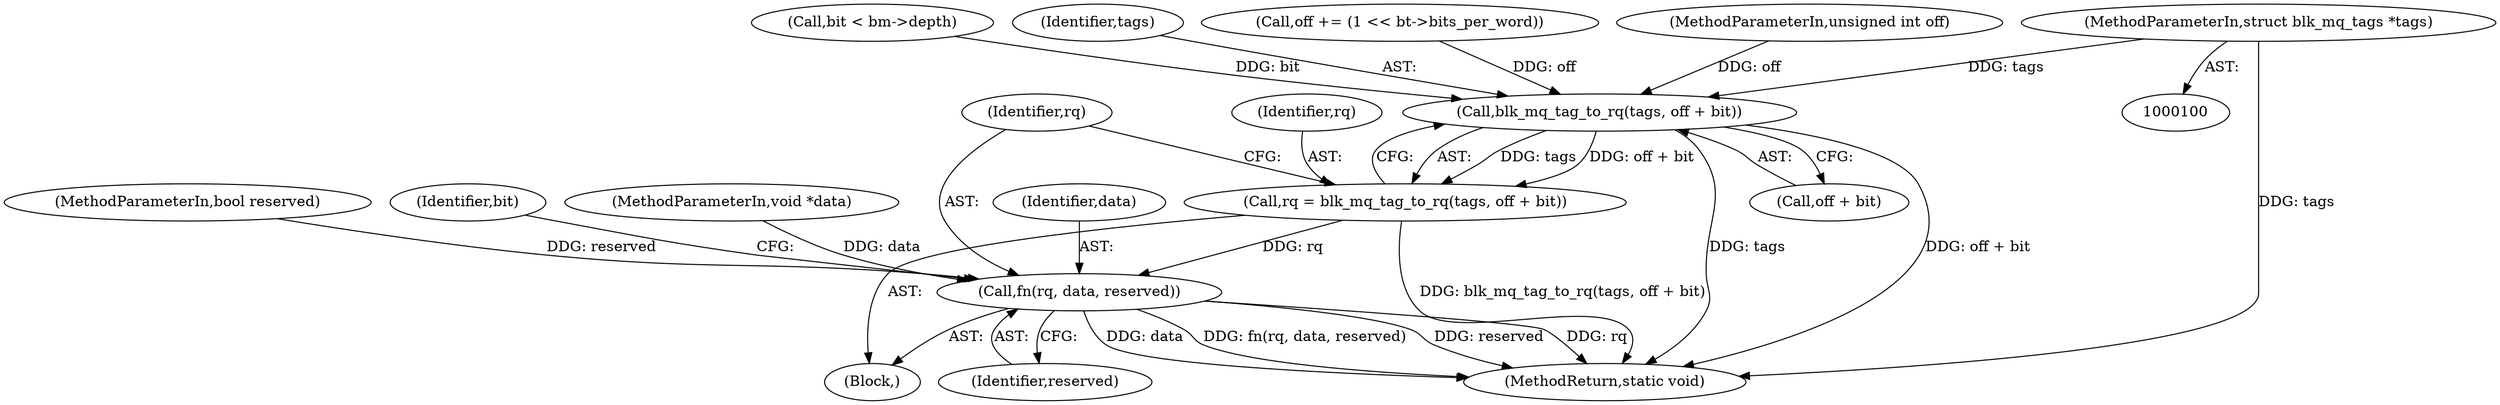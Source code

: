 digraph "0_linux_0048b4837affd153897ed1222283492070027aa9_2@pointer" {
"1000101" [label="(MethodParameterIn,struct blk_mq_tags *tags)"];
"1000170" [label="(Call,blk_mq_tag_to_rq(tags, off + bit))"];
"1000168" [label="(Call,rq = blk_mq_tag_to_rq(tags, off + bit))"];
"1000175" [label="(Call,fn(rq, data, reserved))"];
"1000178" [label="(Identifier,reserved)"];
"1000106" [label="(MethodParameterIn,bool reserved)"];
"1000176" [label="(Identifier,rq)"];
"1000167" [label="(Block,)"];
"1000170" [label="(Call,blk_mq_tag_to_rq(tags, off + bit))"];
"1000101" [label="(MethodParameterIn,struct blk_mq_tags *tags)"];
"1000186" [label="(MethodReturn,static void)"];
"1000172" [label="(Call,off + bit)"];
"1000179" [label="(Call,off += (1 << bt->bits_per_word))"];
"1000103" [label="(MethodParameterIn,unsigned int off)"];
"1000175" [label="(Call,fn(rq, data, reserved))"];
"1000149" [label="(Call,bit < bm->depth)"];
"1000177" [label="(Identifier,data)"];
"1000171" [label="(Identifier,tags)"];
"1000155" [label="(Identifier,bit)"];
"1000169" [label="(Identifier,rq)"];
"1000105" [label="(MethodParameterIn,void *data)"];
"1000168" [label="(Call,rq = blk_mq_tag_to_rq(tags, off + bit))"];
"1000101" -> "1000100"  [label="AST: "];
"1000101" -> "1000186"  [label="DDG: tags"];
"1000101" -> "1000170"  [label="DDG: tags"];
"1000170" -> "1000168"  [label="AST: "];
"1000170" -> "1000172"  [label="CFG: "];
"1000171" -> "1000170"  [label="AST: "];
"1000172" -> "1000170"  [label="AST: "];
"1000168" -> "1000170"  [label="CFG: "];
"1000170" -> "1000186"  [label="DDG: off + bit"];
"1000170" -> "1000186"  [label="DDG: tags"];
"1000170" -> "1000168"  [label="DDG: tags"];
"1000170" -> "1000168"  [label="DDG: off + bit"];
"1000179" -> "1000170"  [label="DDG: off"];
"1000103" -> "1000170"  [label="DDG: off"];
"1000149" -> "1000170"  [label="DDG: bit"];
"1000168" -> "1000167"  [label="AST: "];
"1000169" -> "1000168"  [label="AST: "];
"1000176" -> "1000168"  [label="CFG: "];
"1000168" -> "1000186"  [label="DDG: blk_mq_tag_to_rq(tags, off + bit)"];
"1000168" -> "1000175"  [label="DDG: rq"];
"1000175" -> "1000167"  [label="AST: "];
"1000175" -> "1000178"  [label="CFG: "];
"1000176" -> "1000175"  [label="AST: "];
"1000177" -> "1000175"  [label="AST: "];
"1000178" -> "1000175"  [label="AST: "];
"1000155" -> "1000175"  [label="CFG: "];
"1000175" -> "1000186"  [label="DDG: reserved"];
"1000175" -> "1000186"  [label="DDG: rq"];
"1000175" -> "1000186"  [label="DDG: data"];
"1000175" -> "1000186"  [label="DDG: fn(rq, data, reserved)"];
"1000105" -> "1000175"  [label="DDG: data"];
"1000106" -> "1000175"  [label="DDG: reserved"];
}
